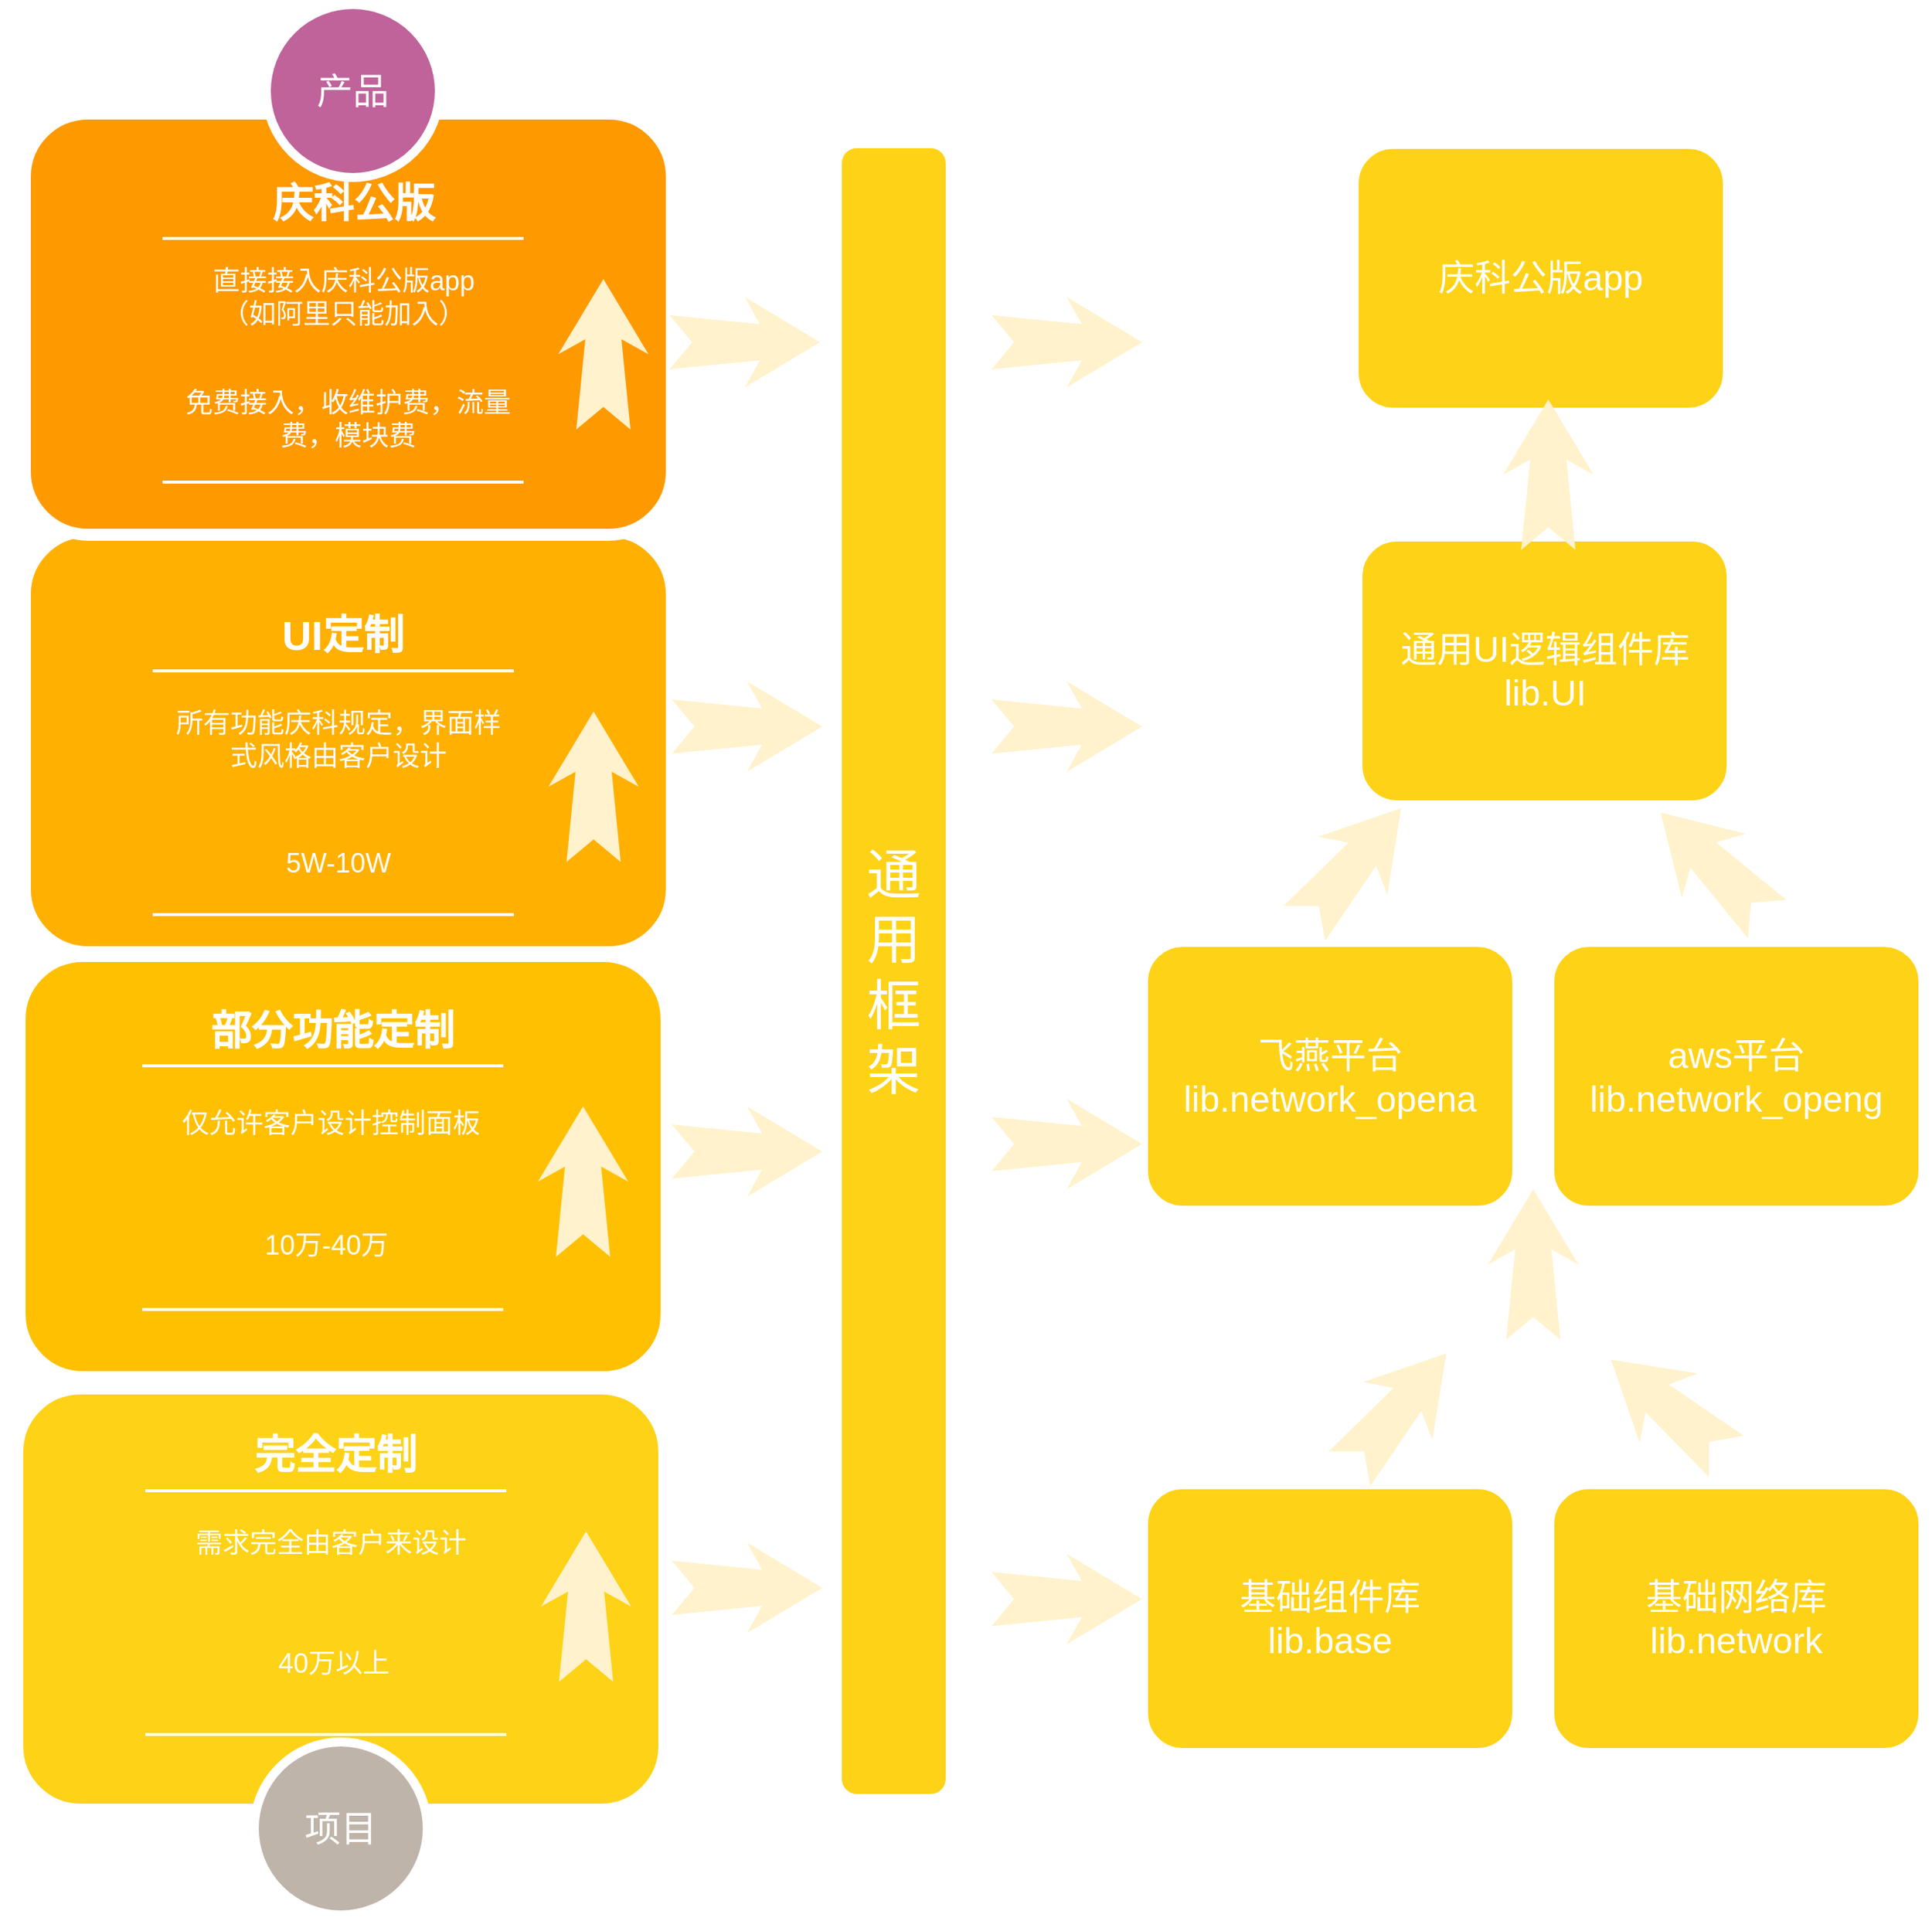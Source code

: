 <mxfile version="10.8.5" type="github"><diagram name="Page-1" id="12e1b939-464a-85fe-373e-61e167be1490"><mxGraphModel dx="1544" dy="829" grid="1" gridSize="10" guides="1" tooltips="1" connect="1" arrows="1" fold="1" page="1" pageScale="1.5" pageWidth="1169" pageHeight="826" background="#ffffff" math="0" shadow="0"><root><mxCell id="0"/><mxCell id="1" parent="0"/><mxCell id="60da8b9f42644d3a-2" value="" style="whiteSpace=wrap;html=1;rounded=1;shadow=0;strokeWidth=8;fontSize=20;align=center;fillColor=#FED217;strokeColor=#FFFFFF;direction=south;" parent="1" vertex="1"><mxGeometry x="612.5" y="1290" width="430" height="280" as="geometry"/></mxCell><mxCell id="60da8b9f42644d3a-3" value="完全定制" style="text;html=1;strokeColor=none;fillColor=none;align=center;verticalAlign=middle;whiteSpace=wrap;rounded=0;shadow=0;fontSize=27;fontColor=#FFFFFF;fontStyle=1" parent="1" vertex="1"><mxGeometry x="684" y="1305" width="280" height="60" as="geometry"/></mxCell><mxCell id="60da8b9f42644d3a-4" value="&lt;font style=&quot;font-size: 18px&quot;&gt;需求完全由客户来设计&lt;/font&gt;" style="text;html=1;strokeColor=none;fillColor=none;align=center;verticalAlign=middle;whiteSpace=wrap;rounded=0;shadow=0;fontSize=14;fontColor=#FFFFFF;" parent="1" vertex="1"><mxGeometry x="701" y="1355" width="240" height="75" as="geometry"/></mxCell><mxCell id="60da8b9f42644d3a-6" value="" style="line;strokeWidth=2;html=1;rounded=0;shadow=0;fontSize=27;align=center;fillColor=none;strokeColor=#FFFFFF;" parent="1" vertex="1"><mxGeometry x="697.5" y="1353" width="240" height="10" as="geometry"/></mxCell><mxCell id="60da8b9f42644d3a-7" value="" style="line;strokeWidth=2;html=1;rounded=0;shadow=0;fontSize=27;align=center;fillColor=none;strokeColor=#FFFFFF;" parent="1" vertex="1"><mxGeometry x="697.5" y="1515" width="240" height="10" as="geometry"/></mxCell><mxCell id="60da8b9f42644d3a-8" value="&lt;font style=&quot;font-size: 24px&quot;&gt;项目&lt;/font&gt;" style="ellipse;whiteSpace=wrap;html=1;rounded=0;shadow=0;strokeWidth=6;fontSize=14;align=center;fillColor=#BFB4A9;strokeColor=#FFFFFF;fontColor=#FFFFFF;" parent="1" vertex="1"><mxGeometry x="770" y="1525" width="115" height="115" as="geometry"/></mxCell><mxCell id="60da8b9f42644d3a-9" value="" style="html=1;shadow=0;dashed=0;align=center;verticalAlign=middle;shape=mxgraph.arrows2.stylisedArrow;dy=0.6;dx=40;notch=15;feather=0.4;rounded=0;strokeWidth=1;fontSize=27;strokeColor=none;fillColor=#fff2cc;direction=north;" parent="1" vertex="1"><mxGeometry x="960.5" y="1385" width="60" height="100" as="geometry"/></mxCell><mxCell id="60da8b9f42644d3a-17" value="" style="whiteSpace=wrap;html=1;rounded=1;shadow=0;strokeWidth=8;fontSize=20;align=center;fillColor=#FFC001;strokeColor=#FFFFFF;direction=south;" parent="1" vertex="1"><mxGeometry x="614" y="1002.5" width="430" height="280" as="geometry"/></mxCell><mxCell id="60da8b9f42644d3a-19" value="Forms&lt;div&gt;Calls-to-Action&lt;/div&gt;&lt;div&gt;Landing Pages&lt;/div&gt;" style="text;html=1;strokeColor=none;fillColor=none;align=center;verticalAlign=middle;whiteSpace=wrap;rounded=0;shadow=0;fontSize=14;fontColor=#FFFFFF;" parent="1" vertex="1"><mxGeometry x="601" y="770" width="280" height="90" as="geometry"/></mxCell><mxCell id="60da8b9f42644d3a-24" value="" style="whiteSpace=wrap;html=1;rounded=1;shadow=0;strokeWidth=8;fontSize=20;align=center;fillColor=#FFB001;strokeColor=#FFFFFF;direction=south;" parent="1" vertex="1"><mxGeometry x="617.5" y="720" width="430" height="280" as="geometry"/></mxCell><mxCell id="60da8b9f42644d3a-31" value="" style="whiteSpace=wrap;html=1;rounded=1;shadow=0;strokeWidth=8;fontSize=20;align=center;fillColor=#FE9900;strokeColor=#FFFFFF;direction=south;" parent="1" vertex="1"><mxGeometry x="617.5" y="442.5" width="430" height="280" as="geometry"/></mxCell><mxCell id="xcsdyTv5S_zKEfA9NriV-5" value="部分功能定制" style="text;html=1;strokeColor=none;fillColor=none;align=center;verticalAlign=middle;whiteSpace=wrap;rounded=0;shadow=0;fontSize=27;fontColor=#FFFFFF;fontStyle=1" vertex="1" parent="1"><mxGeometry x="682" y="1022.5" width="280" height="60" as="geometry"/></mxCell><mxCell id="xcsdyTv5S_zKEfA9NriV-7" value="" style="line;strokeWidth=2;html=1;rounded=0;shadow=0;fontSize=27;align=center;fillColor=none;strokeColor=#FFFFFF;" vertex="1" parent="1"><mxGeometry x="695.5" y="1070.5" width="240" height="10" as="geometry"/></mxCell><mxCell id="xcsdyTv5S_zKEfA9NriV-8" value="" style="line;strokeWidth=2;html=1;rounded=0;shadow=0;fontSize=27;align=center;fillColor=none;strokeColor=#FFFFFF;" vertex="1" parent="1"><mxGeometry x="695.5" y="1232.5" width="240" height="10" as="geometry"/></mxCell><mxCell id="xcsdyTv5S_zKEfA9NriV-10" value="" style="html=1;shadow=0;dashed=0;align=center;verticalAlign=middle;shape=mxgraph.arrows2.stylisedArrow;dy=0.6;dx=40;notch=15;feather=0.4;rounded=0;strokeWidth=1;fontSize=27;strokeColor=none;fillColor=#fff2cc;direction=north;" vertex="1" parent="1"><mxGeometry x="958.5" y="1102.5" width="60" height="100" as="geometry"/></mxCell><mxCell id="xcsdyTv5S_zKEfA9NriV-12" value="UI定制" style="text;html=1;strokeColor=none;fillColor=none;align=center;verticalAlign=middle;whiteSpace=wrap;rounded=0;shadow=0;fontSize=27;fontColor=#FFFFFF;fontStyle=1" vertex="1" parent="1"><mxGeometry x="689" y="760" width="280" height="60" as="geometry"/></mxCell><mxCell id="xcsdyTv5S_zKEfA9NriV-14" value="" style="line;strokeWidth=2;html=1;rounded=0;shadow=0;fontSize=27;align=center;fillColor=none;strokeColor=#FFFFFF;" vertex="1" parent="1"><mxGeometry x="702.5" y="808" width="240" height="10" as="geometry"/></mxCell><mxCell id="xcsdyTv5S_zKEfA9NriV-15" value="" style="line;strokeWidth=2;html=1;rounded=0;shadow=0;fontSize=27;align=center;fillColor=none;strokeColor=#FFFFFF;" vertex="1" parent="1"><mxGeometry x="702.5" y="970" width="240" height="10" as="geometry"/></mxCell><mxCell id="xcsdyTv5S_zKEfA9NriV-16" value="" style="html=1;shadow=0;dashed=0;align=center;verticalAlign=middle;shape=mxgraph.arrows2.stylisedArrow;dy=0.6;dx=40;notch=15;feather=0.4;rounded=0;strokeWidth=1;fontSize=27;strokeColor=none;fillColor=#fff2cc;direction=north;" vertex="1" parent="1"><mxGeometry x="965.5" y="840" width="60" height="100" as="geometry"/></mxCell><mxCell id="xcsdyTv5S_zKEfA9NriV-19" value="庆科公版" style="text;html=1;strokeColor=none;fillColor=none;align=center;verticalAlign=middle;whiteSpace=wrap;rounded=0;shadow=0;fontSize=27;fontColor=#FFFFFF;fontStyle=1" vertex="1" parent="1"><mxGeometry x="695.5" y="472.5" width="280" height="60" as="geometry"/></mxCell><mxCell id="xcsdyTv5S_zKEfA9NriV-21" value="" style="line;strokeWidth=2;html=1;rounded=0;shadow=0;fontSize=27;align=center;fillColor=none;strokeColor=#FFFFFF;" vertex="1" parent="1"><mxGeometry x="709" y="520.5" width="240" height="10" as="geometry"/></mxCell><mxCell id="xcsdyTv5S_zKEfA9NriV-22" value="" style="line;strokeWidth=2;html=1;rounded=0;shadow=0;fontSize=27;align=center;fillColor=none;strokeColor=#FFFFFF;" vertex="1" parent="1"><mxGeometry x="709" y="682.5" width="240" height="10" as="geometry"/></mxCell><mxCell id="xcsdyTv5S_zKEfA9NriV-23" value="" style="html=1;shadow=0;dashed=0;align=center;verticalAlign=middle;shape=mxgraph.arrows2.stylisedArrow;dy=0.6;dx=40;notch=15;feather=0.4;rounded=0;strokeWidth=1;fontSize=27;strokeColor=none;fillColor=#fff2cc;direction=north;" vertex="1" parent="1"><mxGeometry x="972" y="552.5" width="60" height="100" as="geometry"/></mxCell><mxCell id="60da8b9f42644d3a-38" value="&lt;font style=&quot;font-size: 24px&quot;&gt;产品&lt;/font&gt;" style="ellipse;whiteSpace=wrap;html=1;rounded=0;shadow=0;strokeWidth=6;fontSize=14;align=center;fillColor=#BF639A;strokeColor=#FFFFFF;fontColor=#FFFFFF;" parent="1" vertex="1"><mxGeometry x="778" y="370" width="115" height="115" as="geometry"/></mxCell><mxCell id="xcsdyTv5S_zKEfA9NriV-25" value="&lt;span style=&quot;font-size: 18px&quot;&gt;仅允许客户设计控制面板&lt;br&gt;&lt;/span&gt;" style="text;html=1;strokeColor=none;fillColor=none;align=center;verticalAlign=middle;whiteSpace=wrap;rounded=0;shadow=0;fontSize=14;fontColor=#FFFFFF;" vertex="1" parent="1"><mxGeometry x="701" y="1076" width="240" height="75" as="geometry"/></mxCell><mxCell id="xcsdyTv5S_zKEfA9NriV-26" value="&lt;span style=&quot;font-size: 18px&quot;&gt;所有功能庆科规定，界面样式风格由客户设计&lt;br&gt;&lt;/span&gt;" style="text;html=1;strokeColor=none;fillColor=none;align=center;verticalAlign=middle;whiteSpace=wrap;rounded=0;shadow=0;fontSize=14;fontColor=#FFFFFF;" vertex="1" parent="1"><mxGeometry x="712" y="818" width="228" height="82" as="geometry"/></mxCell><mxCell id="xcsdyTv5S_zKEfA9NriV-27" value="&lt;span style=&quot;font-size: 18px&quot;&gt;直接接入庆科公版app&lt;br&gt;（如阿里只能加入）&lt;br&gt;&lt;/span&gt;" style="text;html=1;strokeColor=none;fillColor=none;align=center;verticalAlign=middle;whiteSpace=wrap;rounded=0;shadow=0;fontSize=14;fontColor=#FFFFFF;" vertex="1" parent="1"><mxGeometry x="709" y="528" width="241" height="73" as="geometry"/></mxCell><mxCell id="xcsdyTv5S_zKEfA9NriV-28" value="&lt;span style=&quot;font-size: 18px&quot;&gt;免费接入，收维护费，流量费，模块费&lt;br&gt;&lt;/span&gt;" style="text;html=1;strokeColor=none;fillColor=none;align=center;verticalAlign=middle;whiteSpace=wrap;rounded=0;shadow=0;fontSize=14;fontColor=#FFFFFF;" vertex="1" parent="1"><mxGeometry x="712" y="609.5" width="241" height="73" as="geometry"/></mxCell><mxCell id="xcsdyTv5S_zKEfA9NriV-29" value="&lt;span style=&quot;font-size: 18px&quot;&gt;5W-10W&lt;br&gt;&lt;/span&gt;" style="text;html=1;strokeColor=none;fillColor=none;align=center;verticalAlign=middle;whiteSpace=wrap;rounded=0;shadow=0;fontSize=14;fontColor=#FFFFFF;" vertex="1" parent="1"><mxGeometry x="712" y="900" width="228" height="82" as="geometry"/></mxCell><mxCell id="xcsdyTv5S_zKEfA9NriV-30" value="&lt;span style=&quot;font-size: 18px&quot;&gt;10万-40万&lt;br&gt;&lt;/span&gt;" style="text;html=1;strokeColor=none;fillColor=none;align=center;verticalAlign=middle;whiteSpace=wrap;rounded=0;shadow=0;fontSize=14;fontColor=#FFFFFF;" vertex="1" parent="1"><mxGeometry x="697.5" y="1157.5" width="240" height="75" as="geometry"/></mxCell><mxCell id="xcsdyTv5S_zKEfA9NriV-31" value="&lt;font style=&quot;font-size: 18px&quot;&gt;40万以上&lt;/font&gt;" style="text;html=1;strokeColor=none;fillColor=none;align=center;verticalAlign=middle;whiteSpace=wrap;rounded=0;shadow=0;fontSize=14;fontColor=#FFFFFF;" vertex="1" parent="1"><mxGeometry x="702.5" y="1435" width="240" height="75" as="geometry"/></mxCell><mxCell id="xcsdyTv5S_zKEfA9NriV-33" value="" style="html=1;shadow=0;dashed=0;align=center;verticalAlign=middle;shape=mxgraph.arrows2.stylisedArrow;dy=0.6;dx=40;notch=15;feather=0.4;rounded=0;strokeWidth=1;fontSize=27;strokeColor=none;fillColor=#fff2cc;direction=east;" vertex="1" parent="1"><mxGeometry x="1047.5" y="1392.5" width="100" height="60" as="geometry"/></mxCell><mxCell id="xcsdyTv5S_zKEfA9NriV-36" value="&lt;font style=&quot;font-size: 36px&quot; color=&quot;#ffffff&quot;&gt;通用框架&lt;/font&gt;" style="rounded=1;whiteSpace=wrap;html=1;fillColor=#FED217;strokeColor=#FFFFFF;" vertex="1" parent="1"><mxGeometry x="1160" y="465" width="70" height="1095" as="geometry"/></mxCell><mxCell id="xcsdyTv5S_zKEfA9NriV-37" value="" style="html=1;shadow=0;dashed=0;align=center;verticalAlign=middle;shape=mxgraph.arrows2.stylisedArrow;dy=0.6;dx=40;notch=15;feather=0.4;rounded=0;strokeWidth=1;fontSize=27;strokeColor=none;fillColor=#fff2cc;direction=east;" vertex="1" parent="1"><mxGeometry x="1047.5" y="1102.5" width="100" height="60" as="geometry"/></mxCell><mxCell id="xcsdyTv5S_zKEfA9NriV-38" value="" style="html=1;shadow=0;dashed=0;align=center;verticalAlign=middle;shape=mxgraph.arrows2.stylisedArrow;dy=0.6;dx=40;notch=15;feather=0.4;rounded=0;strokeWidth=1;fontSize=27;strokeColor=none;fillColor=#fff2cc;direction=east;" vertex="1" parent="1"><mxGeometry x="1047.5" y="820" width="100" height="60" as="geometry"/></mxCell><mxCell id="xcsdyTv5S_zKEfA9NriV-39" value="" style="html=1;shadow=0;dashed=0;align=center;verticalAlign=middle;shape=mxgraph.arrows2.stylisedArrow;dy=0.6;dx=40;notch=15;feather=0.4;rounded=0;strokeWidth=1;fontSize=27;strokeColor=none;fillColor=#fff2cc;direction=east;" vertex="1" parent="1"><mxGeometry x="1046" y="564.5" width="100" height="60" as="geometry"/></mxCell><mxCell id="xcsdyTv5S_zKEfA9NriV-40" value="&lt;font color=&quot;#ffffff&quot; style=&quot;font-size: 24px&quot;&gt;基础组件库&lt;br&gt;lib.base&lt;br&gt;&lt;/font&gt;" style="whiteSpace=wrap;html=1;rounded=1;shadow=0;strokeWidth=8;fontSize=20;align=center;fillColor=#FED217;strokeColor=#FFFFFF;direction=south;" vertex="1" parent="1"><mxGeometry x="1360" y="1353" width="250" height="180" as="geometry"/></mxCell><mxCell id="xcsdyTv5S_zKEfA9NriV-41" value="&lt;font color=&quot;#ffffff&quot; style=&quot;font-size: 24px&quot;&gt;飞燕平台&lt;br&gt;lib.network_opena&lt;br&gt;&lt;/font&gt;" style="whiteSpace=wrap;html=1;rounded=1;shadow=0;strokeWidth=8;fontSize=20;align=center;fillColor=#FED217;strokeColor=#FFFFFF;direction=south;" vertex="1" parent="1"><mxGeometry x="1360" y="992.5" width="250" height="180" as="geometry"/></mxCell><mxCell id="xcsdyTv5S_zKEfA9NriV-42" value="&lt;font color=&quot;#ffffff&quot; style=&quot;font-size: 24px&quot;&gt;基础网络库&lt;br&gt;lib.network&lt;br&gt;&lt;/font&gt;" style="whiteSpace=wrap;html=1;rounded=1;shadow=0;strokeWidth=8;fontSize=20;align=center;fillColor=#FED217;strokeColor=#FFFFFF;direction=south;" vertex="1" parent="1"><mxGeometry x="1630" y="1353" width="250" height="180" as="geometry"/></mxCell><mxCell id="xcsdyTv5S_zKEfA9NriV-43" value="&lt;font color=&quot;#ffffff&quot; style=&quot;font-size: 24px&quot;&gt;aws平台&lt;br&gt;lib.network_openg&lt;br&gt;&lt;/font&gt;" style="whiteSpace=wrap;html=1;rounded=1;shadow=0;strokeWidth=8;fontSize=20;align=center;fillColor=#FED217;strokeColor=#FFFFFF;direction=south;" vertex="1" parent="1"><mxGeometry x="1630" y="992.5" width="250" height="180" as="geometry"/></mxCell><mxCell id="xcsdyTv5S_zKEfA9NriV-44" value="" style="html=1;shadow=0;dashed=0;align=center;verticalAlign=middle;shape=mxgraph.arrows2.stylisedArrow;dy=0.6;dx=40;notch=15;feather=0.4;rounded=0;strokeWidth=1;fontSize=27;strokeColor=none;fillColor=#fff2cc;direction=north;" vertex="1" parent="1"><mxGeometry x="1590" y="1157.5" width="60" height="100" as="geometry"/></mxCell><mxCell id="xcsdyTv5S_zKEfA9NriV-46" value="" style="html=1;shadow=0;dashed=0;align=center;verticalAlign=middle;shape=mxgraph.arrows2.stylisedArrow;dy=0.6;dx=40;notch=15;feather=0.4;rounded=0;strokeWidth=1;fontSize=27;strokeColor=none;fillColor=#fff2cc;direction=north;rotation=40;" vertex="1" parent="1"><mxGeometry x="1500" y="1255" width="60" height="100" as="geometry"/></mxCell><mxCell id="xcsdyTv5S_zKEfA9NriV-47" value="" style="html=1;shadow=0;dashed=0;align=center;verticalAlign=middle;shape=mxgraph.arrows2.stylisedArrow;dy=0.6;dx=40;notch=15;feather=0.4;rounded=0;strokeWidth=1;fontSize=27;strokeColor=none;fillColor=#fff2cc;direction=north;rotation=-50;" vertex="1" parent="1"><mxGeometry x="1680" y="1253" width="60" height="100" as="geometry"/></mxCell><mxCell id="xcsdyTv5S_zKEfA9NriV-48" value="&lt;font color=&quot;#ffffff&quot; style=&quot;font-size: 24px&quot;&gt;通用UI逻辑组件库&lt;br&gt;lib.UI&lt;br&gt;&lt;/font&gt;" style="whiteSpace=wrap;html=1;rounded=1;shadow=0;strokeWidth=8;fontSize=20;align=center;fillColor=#FED217;strokeColor=#FFFFFF;direction=south;" vertex="1" parent="1"><mxGeometry x="1502.5" y="723" width="250" height="180" as="geometry"/></mxCell><mxCell id="xcsdyTv5S_zKEfA9NriV-49" value="" style="html=1;shadow=0;dashed=0;align=center;verticalAlign=middle;shape=mxgraph.arrows2.stylisedArrow;dy=0.6;dx=40;notch=15;feather=0.4;rounded=0;strokeWidth=1;fontSize=27;strokeColor=none;fillColor=#fff2cc;direction=north;rotation=40;" vertex="1" parent="1"><mxGeometry x="1470" y="892.5" width="60" height="100" as="geometry"/></mxCell><mxCell id="xcsdyTv5S_zKEfA9NriV-50" value="" style="html=1;shadow=0;dashed=0;align=center;verticalAlign=middle;shape=mxgraph.arrows2.stylisedArrow;dy=0.6;dx=40;notch=15;feather=0.4;rounded=0;strokeWidth=1;fontSize=27;strokeColor=none;fillColor=#fff2cc;direction=north;rotation=-45;" vertex="1" parent="1"><mxGeometry x="1710" y="892.5" width="60" height="100" as="geometry"/></mxCell><mxCell id="xcsdyTv5S_zKEfA9NriV-51" value="&lt;font color=&quot;#ffffff&quot; style=&quot;font-size: 24px&quot;&gt;庆科公版app&lt;br&gt;&lt;/font&gt;" style="whiteSpace=wrap;html=1;rounded=1;shadow=0;strokeWidth=8;fontSize=20;align=center;fillColor=#FED217;strokeColor=#FFFFFF;direction=south;" vertex="1" parent="1"><mxGeometry x="1500" y="462" width="250" height="180" as="geometry"/></mxCell><mxCell id="xcsdyTv5S_zKEfA9NriV-52" value="" style="html=1;shadow=0;dashed=0;align=center;verticalAlign=middle;shape=mxgraph.arrows2.stylisedArrow;dy=0.6;dx=40;notch=15;feather=0.4;rounded=0;strokeWidth=1;fontSize=27;strokeColor=none;fillColor=#fff2cc;direction=east;rotation=-90;" vertex="1" parent="1"><mxGeometry x="1580" y="652.5" width="100" height="60" as="geometry"/></mxCell><mxCell id="xcsdyTv5S_zKEfA9NriV-53" value="" style="html=1;shadow=0;dashed=0;align=center;verticalAlign=middle;shape=mxgraph.arrows2.stylisedArrow;dy=0.6;dx=40;notch=15;feather=0.4;rounded=0;strokeWidth=1;fontSize=27;strokeColor=none;fillColor=#fff2cc;direction=east;" vertex="1" parent="1"><mxGeometry x="1260" y="564.5" width="100" height="60" as="geometry"/></mxCell><mxCell id="xcsdyTv5S_zKEfA9NriV-54" value="" style="html=1;shadow=0;dashed=0;align=center;verticalAlign=middle;shape=mxgraph.arrows2.stylisedArrow;dy=0.6;dx=40;notch=15;feather=0.4;rounded=0;strokeWidth=1;fontSize=27;strokeColor=none;fillColor=#fff2cc;direction=east;" vertex="1" parent="1"><mxGeometry x="1260" y="820" width="100" height="60" as="geometry"/></mxCell><mxCell id="xcsdyTv5S_zKEfA9NriV-55" value="" style="html=1;shadow=0;dashed=0;align=center;verticalAlign=middle;shape=mxgraph.arrows2.stylisedArrow;dy=0.6;dx=40;notch=15;feather=0.4;rounded=0;strokeWidth=1;fontSize=27;strokeColor=none;fillColor=#fff2cc;direction=east;" vertex="1" parent="1"><mxGeometry x="1260" y="1097.5" width="100" height="60" as="geometry"/></mxCell><mxCell id="xcsdyTv5S_zKEfA9NriV-57" value="" style="html=1;shadow=0;dashed=0;align=center;verticalAlign=middle;shape=mxgraph.arrows2.stylisedArrow;dy=0.6;dx=40;notch=15;feather=0.4;rounded=0;strokeWidth=1;fontSize=27;strokeColor=none;fillColor=#fff2cc;direction=east;" vertex="1" parent="1"><mxGeometry x="1260" y="1400" width="100" height="60" as="geometry"/></mxCell></root></mxGraphModel></diagram></mxfile>